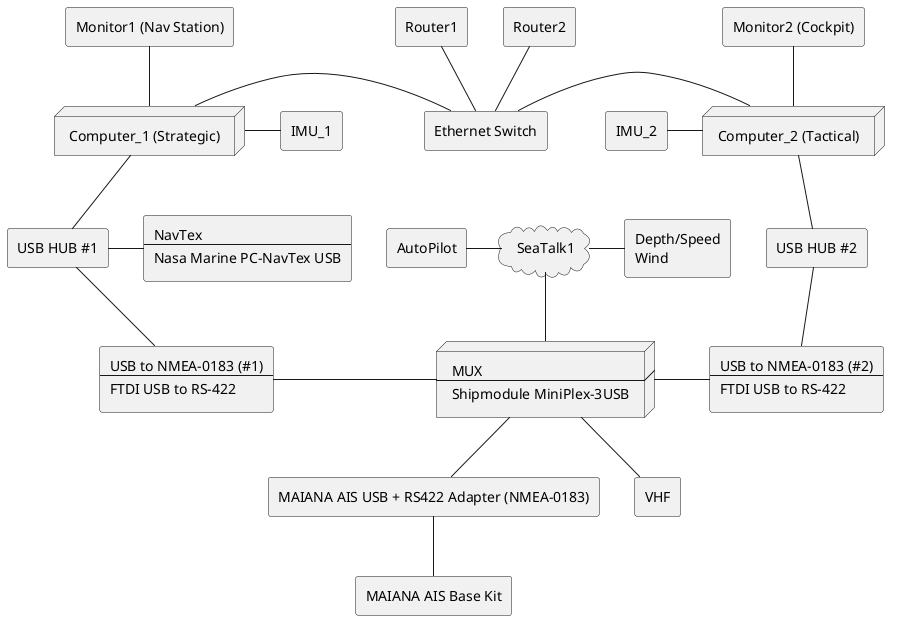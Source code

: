 @startuml

rectangle AIS [
 MAIANA AIS Base Kit
]

rectangle AIS_to_NMEA [
 MAIANA AIS USB + RS422 Adapter (NMEA-0183)
]

node MUX [
 MUX
 ----
 Shipmodule MiniPlex-3USB
]

node comp1 [
 Computer_1 (Strategic)
]

node comp2 [
 Computer_2 (Tactical)
]

rectangle usb_hub1 [
 USB HUB #1
]

rectangle usb_hub2 [
 USB HUB #2
]


rectangle router1 [
 Router1
]

rectangle router2 [
 Router2
]

rectangle Eth_switch [
 Ethernet Switch
]

rectangle mon1 [
 Monitor1 (Nav Station)
]

rectangle mon2 [
 Monitor2 (Cockpit)
]

rectangle USB_to_Serial1 [
 USB to NMEA-0183 (#1)
 ----
 FTDI USB to RS-422
]

rectangle USB_to_Serial2 [
 USB to NMEA-0183 (#2)
 ----
 FTDI USB to RS-422
]

cloud seatalk [
 SeaTalk1
]

rectangle instr [
 Depth/Speed
 Wind
]

rectangle AP [
 AutoPilot
]

rectangle IMU1 [
 IMU_1
]

rectangle IMU2 [
 IMU_2
]

rectangle VHF [
 VHF
]

rectangle NavTex [
 NavTex
 ----
 Nasa Marine PC-NavTex USB
]

AIS -u- AIS_to_NMEA

MUX -- AIS_to_NMEA
MUX -l- USB_to_Serial1
MUX -r- USB_to_Serial2
MUX -u- seatalk
MUX -- VHF

seatalk -r- instr
seatalk -l- AP

comp1 -u- mon1
comp2 -u- mon2

comp1 -r- IMU1
comp2 -l- IMU2

usb_hub1 -r- NavTex

comp1 -d- usb_hub1
comp2 -d- usb_hub2

usb_hub1 -- USB_to_Serial1
usb_hub2 -- USB_to_Serial2

Eth_switch -u- router2
Eth_switch -u- router1

Eth_switch -l- comp1
Eth_switch -r- comp2

@enduml

